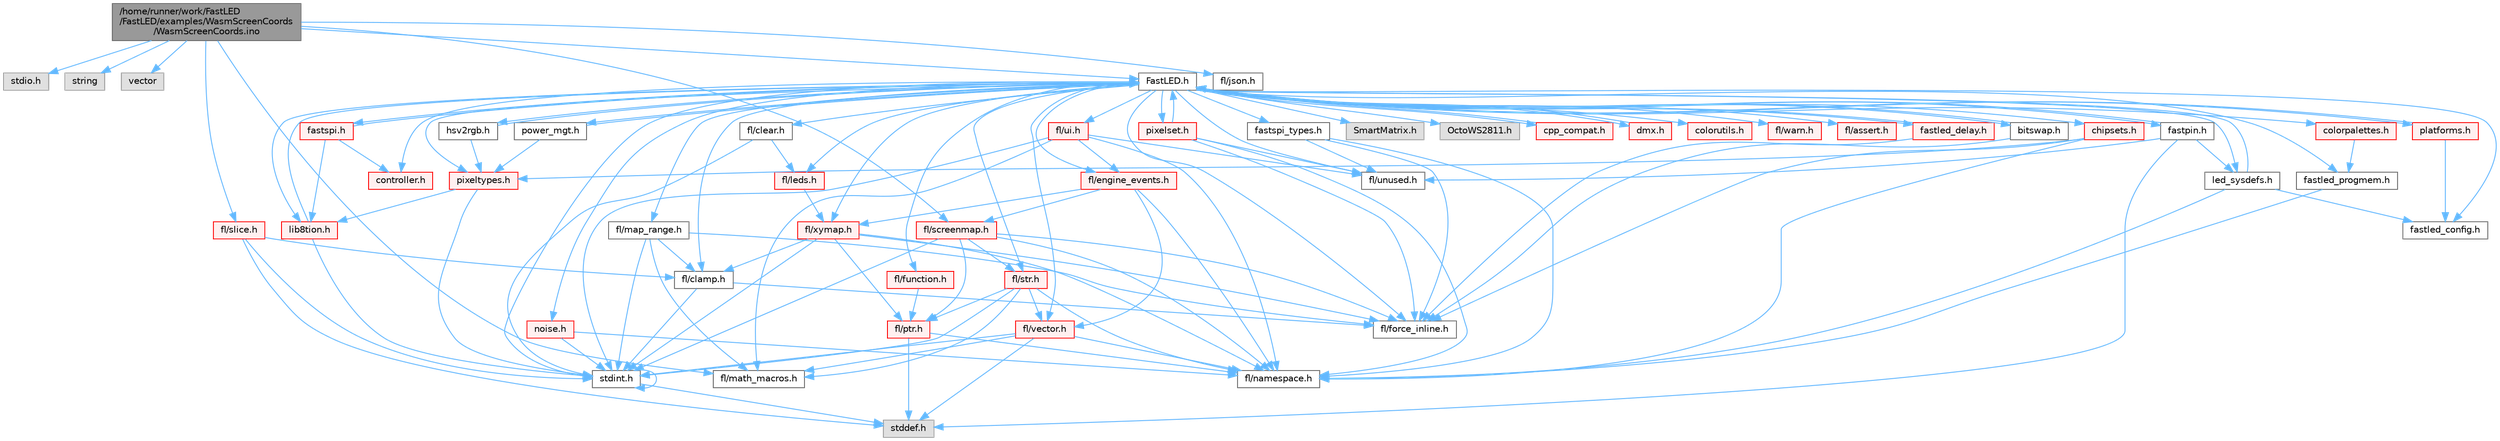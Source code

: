 digraph "/home/runner/work/FastLED/FastLED/examples/WasmScreenCoords/WasmScreenCoords.ino"
{
 // INTERACTIVE_SVG=YES
 // LATEX_PDF_SIZE
  bgcolor="transparent";
  edge [fontname=Helvetica,fontsize=10,labelfontname=Helvetica,labelfontsize=10];
  node [fontname=Helvetica,fontsize=10,shape=box,height=0.2,width=0.4];
  Node1 [id="Node000001",label="/home/runner/work/FastLED\l/FastLED/examples/WasmScreenCoords\l/WasmScreenCoords.ino",height=0.2,width=0.4,color="gray40", fillcolor="grey60", style="filled", fontcolor="black",tooltip="Simple test for screen coordinates in the web compiled version of FastLED."];
  Node1 -> Node2 [id="edge1_Node000001_Node000002",color="steelblue1",style="solid",tooltip=" "];
  Node2 [id="Node000002",label="stdio.h",height=0.2,width=0.4,color="grey60", fillcolor="#E0E0E0", style="filled",tooltip=" "];
  Node1 -> Node3 [id="edge2_Node000001_Node000003",color="steelblue1",style="solid",tooltip=" "];
  Node3 [id="Node000003",label="string",height=0.2,width=0.4,color="grey60", fillcolor="#E0E0E0", style="filled",tooltip=" "];
  Node1 -> Node4 [id="edge3_Node000001_Node000004",color="steelblue1",style="solid",tooltip=" "];
  Node4 [id="Node000004",label="vector",height=0.2,width=0.4,color="grey60", fillcolor="#E0E0E0", style="filled",tooltip=" "];
  Node1 -> Node5 [id="edge4_Node000001_Node000005",color="steelblue1",style="solid",tooltip=" "];
  Node5 [id="Node000005",label="FastLED.h",height=0.2,width=0.4,color="grey40", fillcolor="white", style="filled",URL="$db/d97/_fast_l_e_d_8h.html",tooltip="central include file for FastLED, defines the CFastLED class/object"];
  Node5 -> Node6 [id="edge5_Node000005_Node000006",color="steelblue1",style="solid",tooltip=" "];
  Node6 [id="Node000006",label="stdint.h",height=0.2,width=0.4,color="grey40", fillcolor="white", style="filled",URL="$df/dd8/stdint_8h.html",tooltip=" "];
  Node6 -> Node7 [id="edge6_Node000006_Node000007",color="steelblue1",style="solid",tooltip=" "];
  Node7 [id="Node000007",label="stddef.h",height=0.2,width=0.4,color="grey60", fillcolor="#E0E0E0", style="filled",tooltip=" "];
  Node6 -> Node6 [id="edge7_Node000006_Node000006",color="steelblue1",style="solid",tooltip=" "];
  Node5 -> Node8 [id="edge8_Node000005_Node000008",color="steelblue1",style="solid",tooltip=" "];
  Node8 [id="Node000008",label="SmartMatrix.h",height=0.2,width=0.4,color="grey60", fillcolor="#E0E0E0", style="filled",tooltip=" "];
  Node5 -> Node9 [id="edge9_Node000005_Node000009",color="steelblue1",style="solid",tooltip=" "];
  Node9 [id="Node000009",label="OctoWS2811.h",height=0.2,width=0.4,color="grey60", fillcolor="#E0E0E0", style="filled",tooltip=" "];
  Node5 -> Node10 [id="edge10_Node000005_Node000010",color="steelblue1",style="solid",tooltip=" "];
  Node10 [id="Node000010",label="fl/force_inline.h",height=0.2,width=0.4,color="grey40", fillcolor="white", style="filled",URL="$d4/d64/force__inline_8h.html",tooltip=" "];
  Node5 -> Node11 [id="edge11_Node000005_Node000011",color="steelblue1",style="solid",tooltip=" "];
  Node11 [id="Node000011",label="cpp_compat.h",height=0.2,width=0.4,color="red", fillcolor="#FFF0F0", style="filled",URL="$d9/d13/cpp__compat_8h.html",tooltip="Compatibility functions based on C++ version."];
  Node11 -> Node5 [id="edge12_Node000011_Node000005",color="steelblue1",style="solid",tooltip=" "];
  Node5 -> Node13 [id="edge13_Node000005_Node000013",color="steelblue1",style="solid",tooltip=" "];
  Node13 [id="Node000013",label="fastled_config.h",height=0.2,width=0.4,color="grey40", fillcolor="white", style="filled",URL="$d5/d11/fastled__config_8h.html",tooltip="Contains definitions that can be used to configure FastLED at compile time."];
  Node5 -> Node14 [id="edge14_Node000005_Node000014",color="steelblue1",style="solid",tooltip=" "];
  Node14 [id="Node000014",label="led_sysdefs.h",height=0.2,width=0.4,color="grey40", fillcolor="white", style="filled",URL="$d9/d3e/led__sysdefs_8h.html",tooltip="Determines which platform system definitions to include."];
  Node14 -> Node5 [id="edge15_Node000014_Node000005",color="steelblue1",style="solid",tooltip=" "];
  Node14 -> Node13 [id="edge16_Node000014_Node000013",color="steelblue1",style="solid",tooltip=" "];
  Node14 -> Node15 [id="edge17_Node000014_Node000015",color="steelblue1",style="solid",tooltip=" "];
  Node15 [id="Node000015",label="fl/namespace.h",height=0.2,width=0.4,color="grey40", fillcolor="white", style="filled",URL="$df/d2a/namespace_8h.html",tooltip="Implements the FastLED namespace macros."];
  Node5 -> Node16 [id="edge18_Node000005_Node000016",color="steelblue1",style="solid",tooltip=" "];
  Node16 [id="Node000016",label="fastled_delay.h",height=0.2,width=0.4,color="red", fillcolor="#FFF0F0", style="filled",URL="$d0/da8/fastled__delay_8h.html",tooltip="Utility functions and classes for managing delay cycles."];
  Node16 -> Node5 [id="edge19_Node000016_Node000005",color="steelblue1",style="solid",tooltip=" "];
  Node16 -> Node10 [id="edge20_Node000016_Node000010",color="steelblue1",style="solid",tooltip=" "];
  Node5 -> Node18 [id="edge21_Node000005_Node000018",color="steelblue1",style="solid",tooltip=" "];
  Node18 [id="Node000018",label="bitswap.h",height=0.2,width=0.4,color="grey40", fillcolor="white", style="filled",URL="$de/ded/bitswap_8h.html",tooltip="Functions for doing a rotation of bits/bytes used by parallel output."];
  Node18 -> Node5 [id="edge22_Node000018_Node000005",color="steelblue1",style="solid",tooltip=" "];
  Node18 -> Node10 [id="edge23_Node000018_Node000010",color="steelblue1",style="solid",tooltip=" "];
  Node5 -> Node19 [id="edge24_Node000005_Node000019",color="steelblue1",style="solid",tooltip=" "];
  Node19 [id="Node000019",label="controller.h",height=0.2,width=0.4,color="red", fillcolor="#FFF0F0", style="filled",URL="$d2/dd9/controller_8h.html",tooltip="deprecated: base definitions used by led controllers for writing out led data"];
  Node5 -> Node71 [id="edge25_Node000005_Node000071",color="steelblue1",style="solid",tooltip=" "];
  Node71 [id="Node000071",label="fastpin.h",height=0.2,width=0.4,color="grey40", fillcolor="white", style="filled",URL="$db/d65/fastpin_8h.html",tooltip="Class base definitions for defining fast pin access."];
  Node71 -> Node5 [id="edge26_Node000071_Node000005",color="steelblue1",style="solid",tooltip=" "];
  Node71 -> Node14 [id="edge27_Node000071_Node000014",color="steelblue1",style="solid",tooltip=" "];
  Node71 -> Node7 [id="edge28_Node000071_Node000007",color="steelblue1",style="solid",tooltip=" "];
  Node71 -> Node58 [id="edge29_Node000071_Node000058",color="steelblue1",style="solid",tooltip=" "];
  Node58 [id="Node000058",label="fl/unused.h",height=0.2,width=0.4,color="grey40", fillcolor="white", style="filled",URL="$d8/d4b/unused_8h.html",tooltip=" "];
  Node5 -> Node72 [id="edge30_Node000005_Node000072",color="steelblue1",style="solid",tooltip=" "];
  Node72 [id="Node000072",label="fastspi_types.h",height=0.2,width=0.4,color="grey40", fillcolor="white", style="filled",URL="$d2/ddb/fastspi__types_8h.html",tooltip="Data types and constants used by SPI interfaces."];
  Node72 -> Node10 [id="edge31_Node000072_Node000010",color="steelblue1",style="solid",tooltip=" "];
  Node72 -> Node15 [id="edge32_Node000072_Node000015",color="steelblue1",style="solid",tooltip=" "];
  Node72 -> Node58 [id="edge33_Node000072_Node000058",color="steelblue1",style="solid",tooltip=" "];
  Node5 -> Node73 [id="edge34_Node000005_Node000073",color="steelblue1",style="solid",tooltip=" "];
  Node73 [id="Node000073",label="dmx.h",height=0.2,width=0.4,color="red", fillcolor="#FFF0F0", style="filled",URL="$d3/de1/dmx_8h.html",tooltip="Defines the DMX512-based LED controllers."];
  Node73 -> Node5 [id="edge35_Node000073_Node000005",color="steelblue1",style="solid",tooltip=" "];
  Node5 -> Node76 [id="edge36_Node000005_Node000076",color="steelblue1",style="solid",tooltip=" "];
  Node76 [id="Node000076",label="platforms.h",height=0.2,width=0.4,color="red", fillcolor="#FFF0F0", style="filled",URL="$da/dc9/platforms_8h.html",tooltip="Determines which platforms headers to include."];
  Node76 -> Node5 [id="edge37_Node000076_Node000005",color="steelblue1",style="solid",tooltip=" "];
  Node76 -> Node13 [id="edge38_Node000076_Node000013",color="steelblue1",style="solid",tooltip=" "];
  Node5 -> Node78 [id="edge39_Node000005_Node000078",color="steelblue1",style="solid",tooltip=" "];
  Node78 [id="Node000078",label="fastled_progmem.h",height=0.2,width=0.4,color="grey40", fillcolor="white", style="filled",URL="$df/dab/fastled__progmem_8h.html",tooltip="Wrapper definitions to allow seamless use of PROGMEM in environments that have it."];
  Node78 -> Node15 [id="edge40_Node000078_Node000015",color="steelblue1",style="solid",tooltip=" "];
  Node5 -> Node22 [id="edge41_Node000005_Node000022",color="steelblue1",style="solid",tooltip=" "];
  Node22 [id="Node000022",label="lib8tion.h",height=0.2,width=0.4,color="red", fillcolor="#FFF0F0", style="filled",URL="$df/da5/lib8tion_8h.html",tooltip="Fast, efficient 8-bit math functions specifically designed for high-performance LED programming."];
  Node22 -> Node5 [id="edge42_Node000022_Node000005",color="steelblue1",style="solid",tooltip=" "];
  Node22 -> Node6 [id="edge43_Node000022_Node000006",color="steelblue1",style="solid",tooltip=" "];
  Node5 -> Node21 [id="edge44_Node000005_Node000021",color="steelblue1",style="solid",tooltip=" "];
  Node21 [id="Node000021",label="pixeltypes.h",height=0.2,width=0.4,color="red", fillcolor="#FFF0F0", style="filled",URL="$d2/dba/pixeltypes_8h.html",tooltip="Includes defintions for RGB and HSV pixels."];
  Node21 -> Node6 [id="edge45_Node000021_Node000006",color="steelblue1",style="solid",tooltip=" "];
  Node21 -> Node22 [id="edge46_Node000021_Node000022",color="steelblue1",style="solid",tooltip=" "];
  Node5 -> Node79 [id="edge47_Node000005_Node000079",color="steelblue1",style="solid",tooltip=" "];
  Node79 [id="Node000079",label="hsv2rgb.h",height=0.2,width=0.4,color="grey40", fillcolor="white", style="filled",URL="$de/d9a/hsv2rgb_8h.html",tooltip="Functions to convert from the HSV colorspace to the RGB colorspace."];
  Node79 -> Node5 [id="edge48_Node000079_Node000005",color="steelblue1",style="solid",tooltip=" "];
  Node79 -> Node21 [id="edge49_Node000079_Node000021",color="steelblue1",style="solid",tooltip=" "];
  Node5 -> Node80 [id="edge50_Node000005_Node000080",color="steelblue1",style="solid",tooltip=" "];
  Node80 [id="Node000080",label="colorutils.h",height=0.2,width=0.4,color="red", fillcolor="#FFF0F0", style="filled",URL="$d1/dfb/colorutils_8h.html",tooltip=" "];
  Node5 -> Node86 [id="edge51_Node000005_Node000086",color="steelblue1",style="solid",tooltip=" "];
  Node86 [id="Node000086",label="pixelset.h",height=0.2,width=0.4,color="red", fillcolor="#FFF0F0", style="filled",URL="$d4/d46/pixelset_8h.html",tooltip="Declares classes for managing logical groups of LEDs."];
  Node86 -> Node10 [id="edge52_Node000086_Node000010",color="steelblue1",style="solid",tooltip=" "];
  Node86 -> Node15 [id="edge53_Node000086_Node000015",color="steelblue1",style="solid",tooltip=" "];
  Node86 -> Node58 [id="edge54_Node000086_Node000058",color="steelblue1",style="solid",tooltip=" "];
  Node86 -> Node5 [id="edge55_Node000086_Node000005",color="steelblue1",style="solid",tooltip=" "];
  Node5 -> Node88 [id="edge56_Node000005_Node000088",color="steelblue1",style="solid",tooltip=" "];
  Node88 [id="Node000088",label="colorpalettes.h",height=0.2,width=0.4,color="red", fillcolor="#FFF0F0", style="filled",URL="$dc/dcc/colorpalettes_8h.html",tooltip="Declarations for the predefined color palettes supplied by FastLED."];
  Node88 -> Node78 [id="edge57_Node000088_Node000078",color="steelblue1",style="solid",tooltip=" "];
  Node5 -> Node89 [id="edge58_Node000005_Node000089",color="steelblue1",style="solid",tooltip=" "];
  Node89 [id="Node000089",label="noise.h",height=0.2,width=0.4,color="red", fillcolor="#FFF0F0", style="filled",URL="$d1/d31/noise_8h.html",tooltip="Functions to generate and fill arrays with noise."];
  Node89 -> Node6 [id="edge59_Node000089_Node000006",color="steelblue1",style="solid",tooltip=" "];
  Node89 -> Node15 [id="edge60_Node000089_Node000015",color="steelblue1",style="solid",tooltip=" "];
  Node5 -> Node90 [id="edge61_Node000005_Node000090",color="steelblue1",style="solid",tooltip=" "];
  Node90 [id="Node000090",label="power_mgt.h",height=0.2,width=0.4,color="grey40", fillcolor="white", style="filled",URL="$dc/d5b/power__mgt_8h.html",tooltip="Functions to limit the power used by FastLED."];
  Node90 -> Node5 [id="edge62_Node000090_Node000005",color="steelblue1",style="solid",tooltip=" "];
  Node90 -> Node21 [id="edge63_Node000090_Node000021",color="steelblue1",style="solid",tooltip=" "];
  Node5 -> Node91 [id="edge64_Node000005_Node000091",color="steelblue1",style="solid",tooltip=" "];
  Node91 [id="Node000091",label="fastspi.h",height=0.2,width=0.4,color="red", fillcolor="#FFF0F0", style="filled",URL="$d6/ddc/fastspi_8h.html",tooltip="Serial peripheral interface (SPI) definitions per platform."];
  Node91 -> Node5 [id="edge65_Node000091_Node000005",color="steelblue1",style="solid",tooltip=" "];
  Node91 -> Node19 [id="edge66_Node000091_Node000019",color="steelblue1",style="solid",tooltip=" "];
  Node91 -> Node22 [id="edge67_Node000091_Node000022",color="steelblue1",style="solid",tooltip=" "];
  Node5 -> Node93 [id="edge68_Node000005_Node000093",color="steelblue1",style="solid",tooltip=" "];
  Node93 [id="Node000093",label="chipsets.h",height=0.2,width=0.4,color="red", fillcolor="#FFF0F0", style="filled",URL="$db/d66/chipsets_8h.html",tooltip="Contains the bulk of the definitions for the various LED chipsets supported."];
  Node93 -> Node21 [id="edge69_Node000093_Node000021",color="steelblue1",style="solid",tooltip=" "];
  Node93 -> Node10 [id="edge70_Node000093_Node000010",color="steelblue1",style="solid",tooltip=" "];
  Node93 -> Node15 [id="edge71_Node000093_Node000015",color="steelblue1",style="solid",tooltip=" "];
  Node5 -> Node59 [id="edge72_Node000005_Node000059",color="steelblue1",style="solid",tooltip=" "];
  Node59 [id="Node000059",label="fl/engine_events.h",height=0.2,width=0.4,color="red", fillcolor="#FFF0F0", style="filled",URL="$db/dc0/engine__events_8h.html",tooltip=" "];
  Node59 -> Node15 [id="edge73_Node000059_Node000015",color="steelblue1",style="solid",tooltip=" "];
  Node59 -> Node60 [id="edge74_Node000059_Node000060",color="steelblue1",style="solid",tooltip=" "];
  Node60 [id="Node000060",label="fl/screenmap.h",height=0.2,width=0.4,color="red", fillcolor="#FFF0F0", style="filled",URL="$d7/d97/screenmap_8h.html",tooltip=" "];
  Node60 -> Node6 [id="edge75_Node000060_Node000006",color="steelblue1",style="solid",tooltip=" "];
  Node60 -> Node10 [id="edge76_Node000060_Node000010",color="steelblue1",style="solid",tooltip=" "];
  Node60 -> Node34 [id="edge77_Node000060_Node000034",color="steelblue1",style="solid",tooltip=" "];
  Node34 [id="Node000034",label="fl/ptr.h",height=0.2,width=0.4,color="red", fillcolor="#FFF0F0", style="filled",URL="$dd/d98/ptr_8h.html",tooltip=" "];
  Node34 -> Node7 [id="edge78_Node000034_Node000007",color="steelblue1",style="solid",tooltip=" "];
  Node34 -> Node15 [id="edge79_Node000034_Node000015",color="steelblue1",style="solid",tooltip=" "];
  Node60 -> Node15 [id="edge80_Node000060_Node000015",color="steelblue1",style="solid",tooltip=" "];
  Node60 -> Node28 [id="edge81_Node000060_Node000028",color="steelblue1",style="solid",tooltip=" "];
  Node28 [id="Node000028",label="fl/str.h",height=0.2,width=0.4,color="red", fillcolor="#FFF0F0", style="filled",URL="$d1/d93/str_8h.html",tooltip=" "];
  Node28 -> Node6 [id="edge82_Node000028_Node000006",color="steelblue1",style="solid",tooltip=" "];
  Node28 -> Node33 [id="edge83_Node000028_Node000033",color="steelblue1",style="solid",tooltip=" "];
  Node33 [id="Node000033",label="fl/math_macros.h",height=0.2,width=0.4,color="grey40", fillcolor="white", style="filled",URL="$d8/db8/math__macros_8h.html",tooltip=" "];
  Node28 -> Node15 [id="edge84_Node000028_Node000015",color="steelblue1",style="solid",tooltip=" "];
  Node28 -> Node34 [id="edge85_Node000028_Node000034",color="steelblue1",style="solid",tooltip=" "];
  Node28 -> Node38 [id="edge86_Node000028_Node000038",color="steelblue1",style="solid",tooltip=" "];
  Node38 [id="Node000038",label="fl/vector.h",height=0.2,width=0.4,color="red", fillcolor="#FFF0F0", style="filled",URL="$d6/d68/vector_8h.html",tooltip=" "];
  Node38 -> Node7 [id="edge87_Node000038_Node000007",color="steelblue1",style="solid",tooltip=" "];
  Node38 -> Node6 [id="edge88_Node000038_Node000006",color="steelblue1",style="solid",tooltip=" "];
  Node38 -> Node33 [id="edge89_Node000038_Node000033",color="steelblue1",style="solid",tooltip=" "];
  Node38 -> Node15 [id="edge90_Node000038_Node000015",color="steelblue1",style="solid",tooltip=" "];
  Node59 -> Node38 [id="edge91_Node000059_Node000038",color="steelblue1",style="solid",tooltip=" "];
  Node59 -> Node68 [id="edge92_Node000059_Node000068",color="steelblue1",style="solid",tooltip=" "];
  Node68 [id="Node000068",label="fl/xymap.h",height=0.2,width=0.4,color="red", fillcolor="#FFF0F0", style="filled",URL="$da/d61/xymap_8h.html",tooltip=" "];
  Node68 -> Node6 [id="edge93_Node000068_Node000006",color="steelblue1",style="solid",tooltip=" "];
  Node68 -> Node31 [id="edge94_Node000068_Node000031",color="steelblue1",style="solid",tooltip=" "];
  Node31 [id="Node000031",label="fl/clamp.h",height=0.2,width=0.4,color="grey40", fillcolor="white", style="filled",URL="$d6/dd3/clamp_8h.html",tooltip=" "];
  Node31 -> Node6 [id="edge95_Node000031_Node000006",color="steelblue1",style="solid",tooltip=" "];
  Node31 -> Node10 [id="edge96_Node000031_Node000010",color="steelblue1",style="solid",tooltip=" "];
  Node68 -> Node10 [id="edge97_Node000068_Node000010",color="steelblue1",style="solid",tooltip=" "];
  Node68 -> Node15 [id="edge98_Node000068_Node000015",color="steelblue1",style="solid",tooltip=" "];
  Node68 -> Node34 [id="edge99_Node000068_Node000034",color="steelblue1",style="solid",tooltip=" "];
  Node5 -> Node94 [id="edge100_Node000005_Node000094",color="steelblue1",style="solid",tooltip=" "];
  Node94 [id="Node000094",label="fl/leds.h",height=0.2,width=0.4,color="red", fillcolor="#FFF0F0", style="filled",URL="$da/d78/leds_8h.html",tooltip=" "];
  Node94 -> Node68 [id="edge101_Node000094_Node000068",color="steelblue1",style="solid",tooltip=" "];
  Node5 -> Node28 [id="edge102_Node000005_Node000028",color="steelblue1",style="solid",tooltip=" "];
  Node5 -> Node68 [id="edge103_Node000005_Node000068",color="steelblue1",style="solid",tooltip=" "];
  Node5 -> Node31 [id="edge104_Node000005_Node000031",color="steelblue1",style="solid",tooltip=" "];
  Node5 -> Node32 [id="edge105_Node000005_Node000032",color="steelblue1",style="solid",tooltip=" "];
  Node32 [id="Node000032",label="fl/map_range.h",height=0.2,width=0.4,color="grey40", fillcolor="white", style="filled",URL="$d1/d47/map__range_8h.html",tooltip=" "];
  Node32 -> Node6 [id="edge106_Node000032_Node000006",color="steelblue1",style="solid",tooltip=" "];
  Node32 -> Node31 [id="edge107_Node000032_Node000031",color="steelblue1",style="solid",tooltip=" "];
  Node32 -> Node10 [id="edge108_Node000032_Node000010",color="steelblue1",style="solid",tooltip=" "];
  Node32 -> Node33 [id="edge109_Node000032_Node000033",color="steelblue1",style="solid",tooltip=" "];
  Node5 -> Node95 [id="edge110_Node000005_Node000095",color="steelblue1",style="solid",tooltip=" "];
  Node95 [id="Node000095",label="fl/warn.h",height=0.2,width=0.4,color="red", fillcolor="#FFF0F0", style="filled",URL="$de/d77/warn_8h.html",tooltip=" "];
  Node5 -> Node64 [id="edge111_Node000005_Node000064",color="steelblue1",style="solid",tooltip=" "];
  Node64 [id="Node000064",label="fl/assert.h",height=0.2,width=0.4,color="red", fillcolor="#FFF0F0", style="filled",URL="$dc/da7/assert_8h.html",tooltip=" "];
  Node5 -> Node58 [id="edge112_Node000005_Node000058",color="steelblue1",style="solid",tooltip=" "];
  Node5 -> Node38 [id="edge113_Node000005_Node000038",color="steelblue1",style="solid",tooltip=" "];
  Node5 -> Node98 [id="edge114_Node000005_Node000098",color="steelblue1",style="solid",tooltip=" "];
  Node98 [id="Node000098",label="fl/function.h",height=0.2,width=0.4,color="red", fillcolor="#FFF0F0", style="filled",URL="$dd/d67/function_8h.html",tooltip=" "];
  Node98 -> Node34 [id="edge115_Node000098_Node000034",color="steelblue1",style="solid",tooltip=" "];
  Node5 -> Node99 [id="edge116_Node000005_Node000099",color="steelblue1",style="solid",tooltip=" "];
  Node99 [id="Node000099",label="fl/clear.h",height=0.2,width=0.4,color="grey40", fillcolor="white", style="filled",URL="$df/db0/clear_8h.html",tooltip=" "];
  Node99 -> Node94 [id="edge117_Node000099_Node000094",color="steelblue1",style="solid",tooltip=" "];
  Node99 -> Node6 [id="edge118_Node000099_Node000006",color="steelblue1",style="solid",tooltip=" "];
  Node5 -> Node100 [id="edge119_Node000005_Node000100",color="steelblue1",style="solid",tooltip=" "];
  Node100 [id="Node000100",label="fl/ui.h",height=0.2,width=0.4,color="red", fillcolor="#FFF0F0", style="filled",URL="$d9/d3b/ui_8h.html",tooltip=" "];
  Node100 -> Node6 [id="edge120_Node000100_Node000006",color="steelblue1",style="solid",tooltip=" "];
  Node100 -> Node59 [id="edge121_Node000100_Node000059",color="steelblue1",style="solid",tooltip=" "];
  Node100 -> Node33 [id="edge122_Node000100_Node000033",color="steelblue1",style="solid",tooltip=" "];
  Node100 -> Node15 [id="edge123_Node000100_Node000015",color="steelblue1",style="solid",tooltip=" "];
  Node100 -> Node58 [id="edge124_Node000100_Node000058",color="steelblue1",style="solid",tooltip=" "];
  Node1 -> Node107 [id="edge125_Node000001_Node000107",color="steelblue1",style="solid",tooltip=" "];
  Node107 [id="Node000107",label="fl/json.h",height=0.2,width=0.4,color="grey40", fillcolor="white", style="filled",URL="$d7/d91/fl_2json_8h.html",tooltip=" "];
  Node1 -> Node103 [id="edge126_Node000001_Node000103",color="steelblue1",style="solid",tooltip=" "];
  Node103 [id="Node000103",label="fl/slice.h",height=0.2,width=0.4,color="red", fillcolor="#FFF0F0", style="filled",URL="$d0/d48/slice_8h.html",tooltip=" "];
  Node103 -> Node7 [id="edge127_Node000103_Node000007",color="steelblue1",style="solid",tooltip=" "];
  Node103 -> Node6 [id="edge128_Node000103_Node000006",color="steelblue1",style="solid",tooltip=" "];
  Node103 -> Node31 [id="edge129_Node000103_Node000031",color="steelblue1",style="solid",tooltip=" "];
  Node1 -> Node60 [id="edge130_Node000001_Node000060",color="steelblue1",style="solid",tooltip=" "];
  Node1 -> Node33 [id="edge131_Node000001_Node000033",color="steelblue1",style="solid",tooltip=" "];
}
